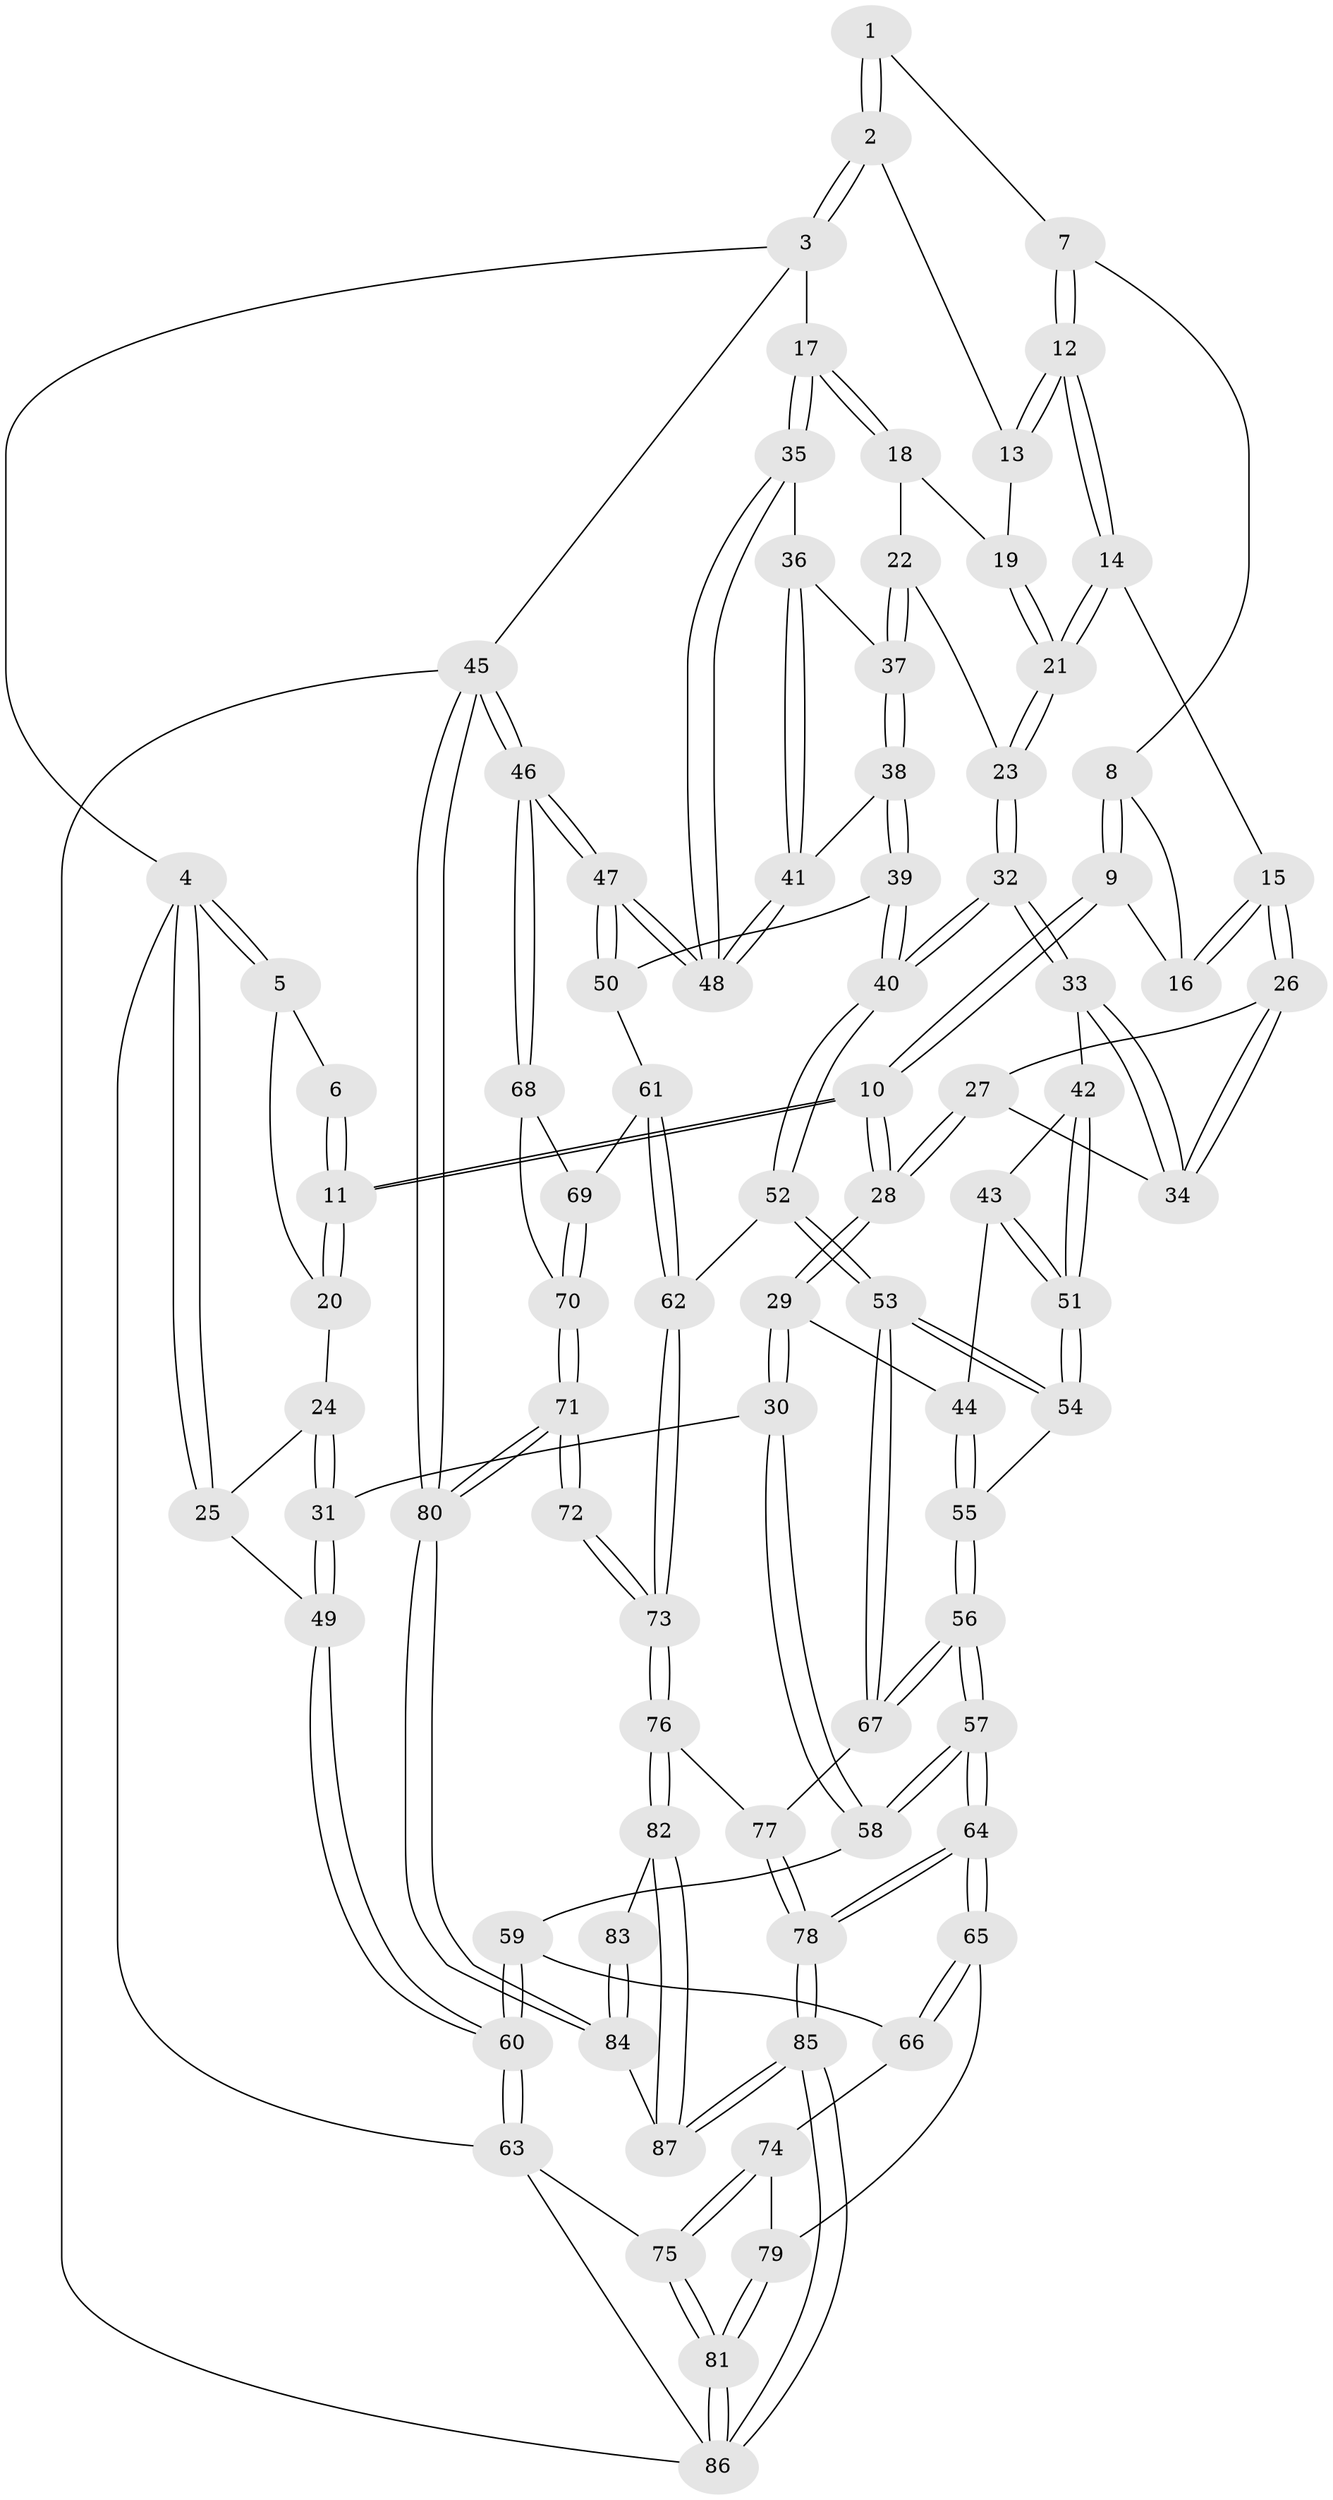 // coarse degree distribution, {4: 0.39622641509433965, 6: 0.11320754716981132, 3: 0.18867924528301888, 5: 0.2641509433962264, 2: 0.03773584905660377}
// Generated by graph-tools (version 1.1) at 2025/42/03/06/25 10:42:28]
// undirected, 87 vertices, 214 edges
graph export_dot {
graph [start="1"]
  node [color=gray90,style=filled];
  1 [pos="+0.5121204690559986+0"];
  2 [pos="+0.838315045031959+0"];
  3 [pos="+1+0"];
  4 [pos="+0+0"];
  5 [pos="+0+0"];
  6 [pos="+0.36929921696076157+0"];
  7 [pos="+0.5136745315744504+0"];
  8 [pos="+0.5115288399368936+0"];
  9 [pos="+0.4191395014661774+0.17794610016715512"];
  10 [pos="+0.37281784306124777+0.1975768746096377"];
  11 [pos="+0.3604480726889336+0.19043814773404666"];
  12 [pos="+0.6524474683270431+0.1659840254100481"];
  13 [pos="+0.7582417268939899+0"];
  14 [pos="+0.6419152831498992+0.21417556280964847"];
  15 [pos="+0.6370444088311575+0.21547936247062052"];
  16 [pos="+0.553478939661035+0.18813256331873796"];
  17 [pos="+1+0"];
  18 [pos="+0.8961082801597711+0.16877134341010508"];
  19 [pos="+0.8107805626374651+0.1799358119013945"];
  20 [pos="+0.20283728805524406+0.1469715399870934"];
  21 [pos="+0.6979313117314208+0.24377002338255063"];
  22 [pos="+0.8535053893249904+0.3219647927232224"];
  23 [pos="+0.7248558824625675+0.28573160359823935"];
  24 [pos="+0.1760927695201058+0.190077470784276"];
  25 [pos="+0+0.2048173854596476"];
  26 [pos="+0.6230564034027902+0.23801569323118782"];
  27 [pos="+0.462391446444872+0.37801559170742494"];
  28 [pos="+0.38493792160912843+0.39479756320748627"];
  29 [pos="+0.3405336908832593+0.4730709083373431"];
  30 [pos="+0.26632763163166023+0.49832001728906405"];
  31 [pos="+0.10552814620017215+0.4041616658969"];
  32 [pos="+0.7092172851327497+0.5201787250706771"];
  33 [pos="+0.670804101310184+0.5156741287587845"];
  34 [pos="+0.5930013933903195+0.4170634982284994"];
  35 [pos="+1+0"];
  36 [pos="+0.9694421546704663+0.30700965228019167"];
  37 [pos="+0.8663272056701976+0.33439463356902066"];
  38 [pos="+0.8722961866447775+0.49324989381555817"];
  39 [pos="+0.8645041116491896+0.5026123703965145"];
  40 [pos="+0.7459408343354852+0.5458453701098339"];
  41 [pos="+0.9628703687985447+0.46196650690741353"];
  42 [pos="+0.6347771955156039+0.5287184958589384"];
  43 [pos="+0.4336436867889466+0.5012000453047295"];
  44 [pos="+0.35634732165602223+0.48433967148535045"];
  45 [pos="+1+1"];
  46 [pos="+1+0.7744426661481536"];
  47 [pos="+1+0.7495945809090928"];
  48 [pos="+1+0.4563302988485612"];
  49 [pos="+0+0.4321725223452597"];
  50 [pos="+0.9733720004267703+0.624791814078263"];
  51 [pos="+0.5532838031009694+0.6248197308263952"];
  52 [pos="+0.7515609163272728+0.6871050879209022"];
  53 [pos="+0.5327933311703953+0.7371662497358843"];
  54 [pos="+0.5191795343206688+0.679773778091046"];
  55 [pos="+0.4437641159978499+0.6243422917932098"];
  56 [pos="+0.34249860765492296+0.7705146609933715"];
  57 [pos="+0.3387696372811225+0.7718971794464912"];
  58 [pos="+0.25960511967700495+0.5258944639099339"];
  59 [pos="+0.15428653835282477+0.6610126296583516"];
  60 [pos="+0+0.7191915548938618"];
  61 [pos="+0.8647495666459184+0.7062207333544736"];
  62 [pos="+0.7519893428499734+0.6878756992293884"];
  63 [pos="+0+0.7331541790659076"];
  64 [pos="+0.3131708358444772+0.8180562560943097"];
  65 [pos="+0.3027941550832202+0.8165444292102984"];
  66 [pos="+0.17096175110949094+0.7158983632450251"];
  67 [pos="+0.5283527120019295+0.7477475280504347"];
  68 [pos="+0.9355981509141562+0.7585059645623838"];
  69 [pos="+0.8765071574299974+0.7159616905040036"];
  70 [pos="+0.8720682397186582+0.8400161621774437"];
  71 [pos="+0.8484109122140768+0.8750173997907796"];
  72 [pos="+0.7788977585250575+0.8195934475454664"];
  73 [pos="+0.7534032825288632+0.7660814546321232"];
  74 [pos="+0.12556807587463126+0.8138165497797611"];
  75 [pos="+0+0.8293014902208569"];
  76 [pos="+0.5896173009445413+0.8693297140248669"];
  77 [pos="+0.5345802874269642+0.7763106738010122"];
  78 [pos="+0.35893330769016424+0.9586309765337007"];
  79 [pos="+0.17974352058453316+0.8455010854165638"];
  80 [pos="+1+1"];
  81 [pos="+0.13785239796441492+1"];
  82 [pos="+0.5923435900472639+0.9787291405344993"];
  83 [pos="+0.7772687324099363+0.8216984306714566"];
  84 [pos="+0.6279856606369805+1"];
  85 [pos="+0.3827191174001327+1"];
  86 [pos="+0.22341764521252483+1"];
  87 [pos="+0.567296241284407+1"];
  1 -- 2;
  1 -- 2;
  1 -- 7;
  2 -- 3;
  2 -- 3;
  2 -- 13;
  3 -- 4;
  3 -- 17;
  3 -- 45;
  4 -- 5;
  4 -- 5;
  4 -- 25;
  4 -- 25;
  4 -- 63;
  5 -- 6;
  5 -- 20;
  6 -- 11;
  6 -- 11;
  7 -- 8;
  7 -- 12;
  7 -- 12;
  8 -- 9;
  8 -- 9;
  8 -- 16;
  9 -- 10;
  9 -- 10;
  9 -- 16;
  10 -- 11;
  10 -- 11;
  10 -- 28;
  10 -- 28;
  11 -- 20;
  11 -- 20;
  12 -- 13;
  12 -- 13;
  12 -- 14;
  12 -- 14;
  13 -- 19;
  14 -- 15;
  14 -- 21;
  14 -- 21;
  15 -- 16;
  15 -- 16;
  15 -- 26;
  15 -- 26;
  17 -- 18;
  17 -- 18;
  17 -- 35;
  17 -- 35;
  18 -- 19;
  18 -- 22;
  19 -- 21;
  19 -- 21;
  20 -- 24;
  21 -- 23;
  21 -- 23;
  22 -- 23;
  22 -- 37;
  22 -- 37;
  23 -- 32;
  23 -- 32;
  24 -- 25;
  24 -- 31;
  24 -- 31;
  25 -- 49;
  26 -- 27;
  26 -- 34;
  26 -- 34;
  27 -- 28;
  27 -- 28;
  27 -- 34;
  28 -- 29;
  28 -- 29;
  29 -- 30;
  29 -- 30;
  29 -- 44;
  30 -- 31;
  30 -- 58;
  30 -- 58;
  31 -- 49;
  31 -- 49;
  32 -- 33;
  32 -- 33;
  32 -- 40;
  32 -- 40;
  33 -- 34;
  33 -- 34;
  33 -- 42;
  35 -- 36;
  35 -- 48;
  35 -- 48;
  36 -- 37;
  36 -- 41;
  36 -- 41;
  37 -- 38;
  37 -- 38;
  38 -- 39;
  38 -- 39;
  38 -- 41;
  39 -- 40;
  39 -- 40;
  39 -- 50;
  40 -- 52;
  40 -- 52;
  41 -- 48;
  41 -- 48;
  42 -- 43;
  42 -- 51;
  42 -- 51;
  43 -- 44;
  43 -- 51;
  43 -- 51;
  44 -- 55;
  44 -- 55;
  45 -- 46;
  45 -- 46;
  45 -- 80;
  45 -- 80;
  45 -- 86;
  46 -- 47;
  46 -- 47;
  46 -- 68;
  46 -- 68;
  47 -- 48;
  47 -- 48;
  47 -- 50;
  47 -- 50;
  49 -- 60;
  49 -- 60;
  50 -- 61;
  51 -- 54;
  51 -- 54;
  52 -- 53;
  52 -- 53;
  52 -- 62;
  53 -- 54;
  53 -- 54;
  53 -- 67;
  53 -- 67;
  54 -- 55;
  55 -- 56;
  55 -- 56;
  56 -- 57;
  56 -- 57;
  56 -- 67;
  56 -- 67;
  57 -- 58;
  57 -- 58;
  57 -- 64;
  57 -- 64;
  58 -- 59;
  59 -- 60;
  59 -- 60;
  59 -- 66;
  60 -- 63;
  60 -- 63;
  61 -- 62;
  61 -- 62;
  61 -- 69;
  62 -- 73;
  62 -- 73;
  63 -- 75;
  63 -- 86;
  64 -- 65;
  64 -- 65;
  64 -- 78;
  64 -- 78;
  65 -- 66;
  65 -- 66;
  65 -- 79;
  66 -- 74;
  67 -- 77;
  68 -- 69;
  68 -- 70;
  69 -- 70;
  69 -- 70;
  70 -- 71;
  70 -- 71;
  71 -- 72;
  71 -- 72;
  71 -- 80;
  71 -- 80;
  72 -- 73;
  72 -- 73;
  73 -- 76;
  73 -- 76;
  74 -- 75;
  74 -- 75;
  74 -- 79;
  75 -- 81;
  75 -- 81;
  76 -- 77;
  76 -- 82;
  76 -- 82;
  77 -- 78;
  77 -- 78;
  78 -- 85;
  78 -- 85;
  79 -- 81;
  79 -- 81;
  80 -- 84;
  80 -- 84;
  81 -- 86;
  81 -- 86;
  82 -- 83;
  82 -- 87;
  82 -- 87;
  83 -- 84;
  83 -- 84;
  84 -- 87;
  85 -- 86;
  85 -- 86;
  85 -- 87;
  85 -- 87;
}
